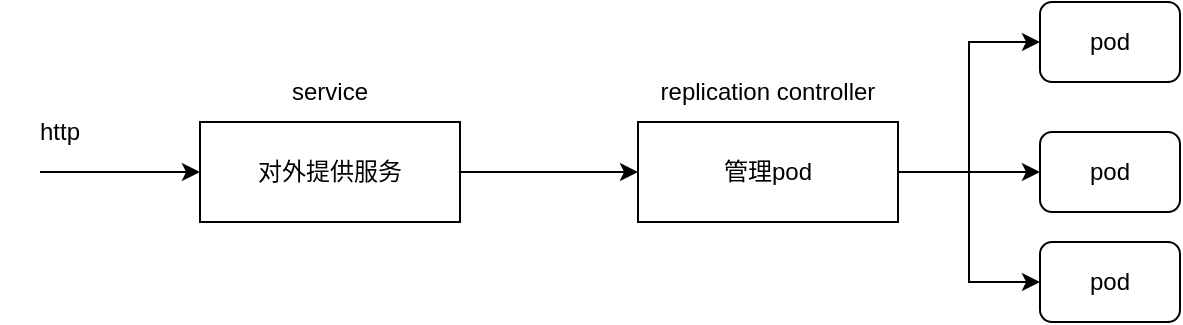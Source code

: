 <mxfile version="26.2.14">
  <diagram name="第 1 页" id="-wtF4zk7tYeg59SYWjY4">
    <mxGraphModel dx="1018" dy="689" grid="1" gridSize="10" guides="1" tooltips="1" connect="1" arrows="1" fold="1" page="1" pageScale="1" pageWidth="827" pageHeight="1169" math="0" shadow="0">
      <root>
        <mxCell id="0" />
        <mxCell id="1" parent="0" />
        <mxCell id="4_XccgdZTiEhuxTs1x7G-6" style="edgeStyle=orthogonalEdgeStyle;rounded=0;orthogonalLoop=1;jettySize=auto;html=1;" edge="1" parent="1" source="4_XccgdZTiEhuxTs1x7G-1" target="4_XccgdZTiEhuxTs1x7G-3">
          <mxGeometry relative="1" as="geometry" />
        </mxCell>
        <mxCell id="4_XccgdZTiEhuxTs1x7G-1" value="对外提供服务" style="rounded=0;whiteSpace=wrap;html=1;" vertex="1" parent="1">
          <mxGeometry x="130" y="320" width="130" height="50" as="geometry" />
        </mxCell>
        <mxCell id="4_XccgdZTiEhuxTs1x7G-2" value="service" style="text;html=1;align=center;verticalAlign=middle;whiteSpace=wrap;rounded=0;" vertex="1" parent="1">
          <mxGeometry x="165" y="290" width="60" height="30" as="geometry" />
        </mxCell>
        <mxCell id="4_XccgdZTiEhuxTs1x7G-11" style="edgeStyle=orthogonalEdgeStyle;rounded=0;orthogonalLoop=1;jettySize=auto;html=1;entryX=0;entryY=0.5;entryDx=0;entryDy=0;" edge="1" parent="1" source="4_XccgdZTiEhuxTs1x7G-3" target="4_XccgdZTiEhuxTs1x7G-7">
          <mxGeometry relative="1" as="geometry" />
        </mxCell>
        <mxCell id="4_XccgdZTiEhuxTs1x7G-12" style="edgeStyle=orthogonalEdgeStyle;rounded=0;orthogonalLoop=1;jettySize=auto;html=1;" edge="1" parent="1" source="4_XccgdZTiEhuxTs1x7G-3" target="4_XccgdZTiEhuxTs1x7G-8">
          <mxGeometry relative="1" as="geometry" />
        </mxCell>
        <mxCell id="4_XccgdZTiEhuxTs1x7G-13" style="edgeStyle=orthogonalEdgeStyle;rounded=0;orthogonalLoop=1;jettySize=auto;html=1;entryX=0;entryY=0.5;entryDx=0;entryDy=0;" edge="1" parent="1" source="4_XccgdZTiEhuxTs1x7G-3" target="4_XccgdZTiEhuxTs1x7G-9">
          <mxGeometry relative="1" as="geometry" />
        </mxCell>
        <mxCell id="4_XccgdZTiEhuxTs1x7G-3" value="管理pod" style="rounded=0;whiteSpace=wrap;html=1;" vertex="1" parent="1">
          <mxGeometry x="349" y="320" width="130" height="50" as="geometry" />
        </mxCell>
        <mxCell id="4_XccgdZTiEhuxTs1x7G-4" value="replication controller" style="text;html=1;align=center;verticalAlign=middle;whiteSpace=wrap;rounded=0;" vertex="1" parent="1">
          <mxGeometry x="356" y="290" width="116" height="30" as="geometry" />
        </mxCell>
        <mxCell id="4_XccgdZTiEhuxTs1x7G-7" value="pod" style="rounded=1;whiteSpace=wrap;html=1;" vertex="1" parent="1">
          <mxGeometry x="550" y="260" width="70" height="40" as="geometry" />
        </mxCell>
        <mxCell id="4_XccgdZTiEhuxTs1x7G-8" value="pod" style="rounded=1;whiteSpace=wrap;html=1;" vertex="1" parent="1">
          <mxGeometry x="550" y="325" width="70" height="40" as="geometry" />
        </mxCell>
        <mxCell id="4_XccgdZTiEhuxTs1x7G-9" value="pod" style="rounded=1;whiteSpace=wrap;html=1;" vertex="1" parent="1">
          <mxGeometry x="550" y="380" width="70" height="40" as="geometry" />
        </mxCell>
        <mxCell id="4_XccgdZTiEhuxTs1x7G-14" value="" style="endArrow=classic;html=1;rounded=0;entryX=0;entryY=0.5;entryDx=0;entryDy=0;" edge="1" parent="1" target="4_XccgdZTiEhuxTs1x7G-1">
          <mxGeometry width="50" height="50" relative="1" as="geometry">
            <mxPoint x="50" y="345" as="sourcePoint" />
            <mxPoint x="100" y="330" as="targetPoint" />
          </mxGeometry>
        </mxCell>
        <mxCell id="4_XccgdZTiEhuxTs1x7G-15" value="http" style="text;html=1;align=center;verticalAlign=middle;whiteSpace=wrap;rounded=0;" vertex="1" parent="1">
          <mxGeometry x="30" y="310" width="60" height="30" as="geometry" />
        </mxCell>
      </root>
    </mxGraphModel>
  </diagram>
</mxfile>
